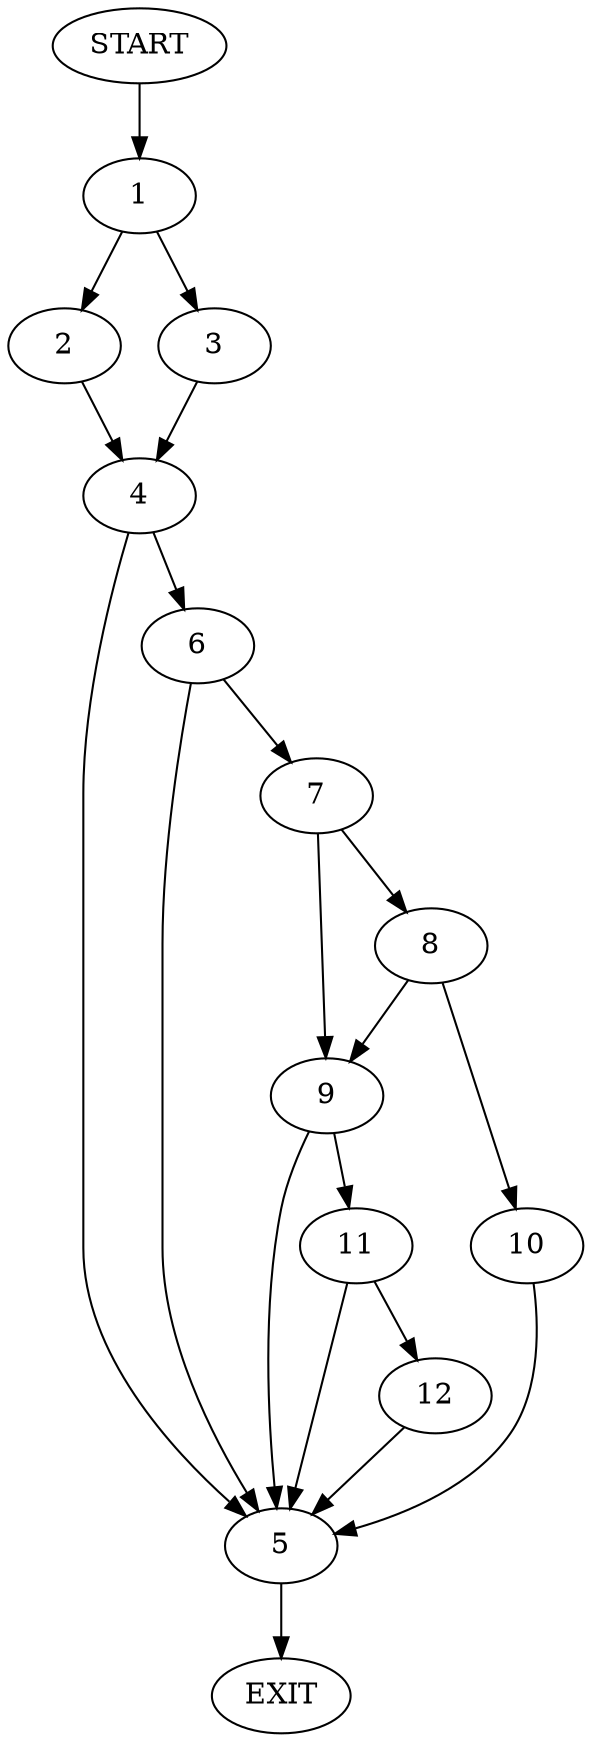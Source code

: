 digraph {
0 [label="START"]
13 [label="EXIT"]
0 -> 1
1 -> 2
1 -> 3
3 -> 4
2 -> 4
4 -> 5
4 -> 6
5 -> 13
6 -> 5
6 -> 7
7 -> 8
7 -> 9
8 -> 10
8 -> 9
9 -> 5
9 -> 11
10 -> 5
11 -> 5
11 -> 12
12 -> 5
}

